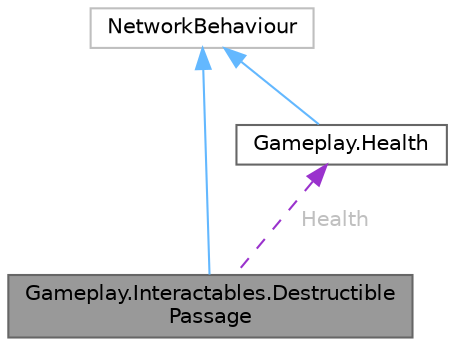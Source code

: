 digraph "Gameplay.Interactables.DestructiblePassage"
{
 // LATEX_PDF_SIZE
  bgcolor="transparent";
  edge [fontname=Helvetica,fontsize=10,labelfontname=Helvetica,labelfontsize=10];
  node [fontname=Helvetica,fontsize=10,shape=box,height=0.2,width=0.4];
  Node1 [id="Node000001",label="Gameplay.Interactables.Destructible\lPassage",height=0.2,width=0.4,color="gray40", fillcolor="grey60", style="filled", fontcolor="black",tooltip=" "];
  Node2 -> Node1 [id="edge1_Node000001_Node000002",dir="back",color="steelblue1",style="solid",tooltip=" "];
  Node2 [id="Node000002",label="NetworkBehaviour",height=0.2,width=0.4,color="grey75", fillcolor="white", style="filled",tooltip=" "];
  Node3 -> Node1 [id="edge2_Node000001_Node000003",dir="back",color="darkorchid3",style="dashed",tooltip=" ",label=<<TABLE CELLBORDER="0" BORDER="0"><TR><TD VALIGN="top" ALIGN="LEFT" CELLPADDING="1" CELLSPACING="0">Health</TD></TR>
</TABLE>> ,fontcolor="grey" ];
  Node3 [id="Node000003",label="Gameplay.Health",height=0.2,width=0.4,color="gray40", fillcolor="white", style="filled",URL="$class_gameplay_1_1_health.html",tooltip="Stores player or object health, triggers heal/damage effects and informs about player death."];
  Node2 -> Node3 [id="edge3_Node000003_Node000002",dir="back",color="steelblue1",style="solid",tooltip=" "];
}
